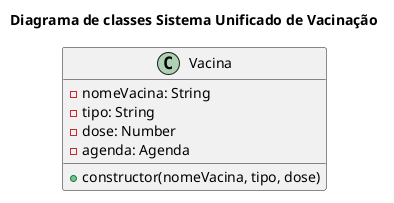 @startuml

title Diagrama de classes Sistema Unificado de Vacinação

Class Vacina{
    - nomeVacina: String
    - tipo: String
    - dose: Number
    - agenda: Agenda
    + constructor(nomeVacina, tipo, dose)
}

@enduml
